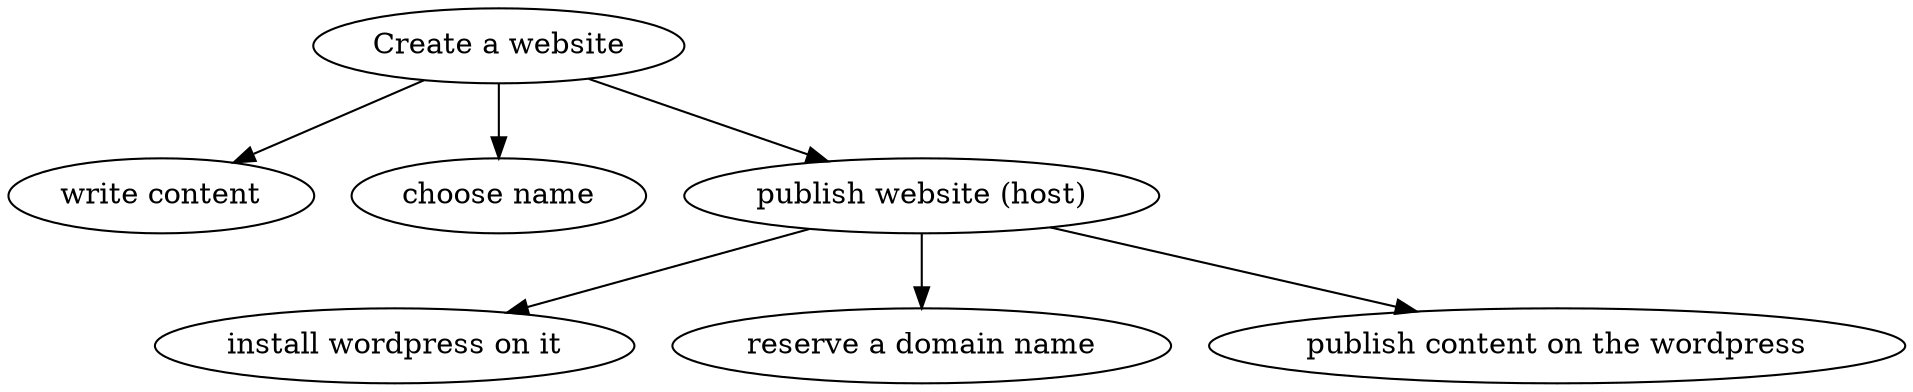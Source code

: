 
# dot result.dot -Tpng -Oresult.png

digraph G { 

	"Create a website" -> "write content";
	"Create a website" -> "choose name";
	"Create a website" -> "publish website (host)";

	"publish website (host)" -> "install wordpress on it";
	"publish website (host)" -> "reserve a domain name";
	"publish website (host)" -> "publish content on the wordpress";
}
